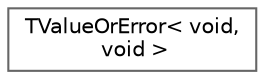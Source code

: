 digraph "Graphical Class Hierarchy"
{
 // INTERACTIVE_SVG=YES
 // LATEX_PDF_SIZE
  bgcolor="transparent";
  edge [fontname=Helvetica,fontsize=10,labelfontname=Helvetica,labelfontsize=10];
  node [fontname=Helvetica,fontsize=10,shape=box,height=0.2,width=0.4];
  rankdir="LR";
  Node0 [id="Node000000",label="TValueOrError\< void,\l void \>",height=0.2,width=0.4,color="grey40", fillcolor="white", style="filled",URL="$d1/d05/classTValueOrError_3_01void_00_01void_01_4.html",tooltip=" "];
}
